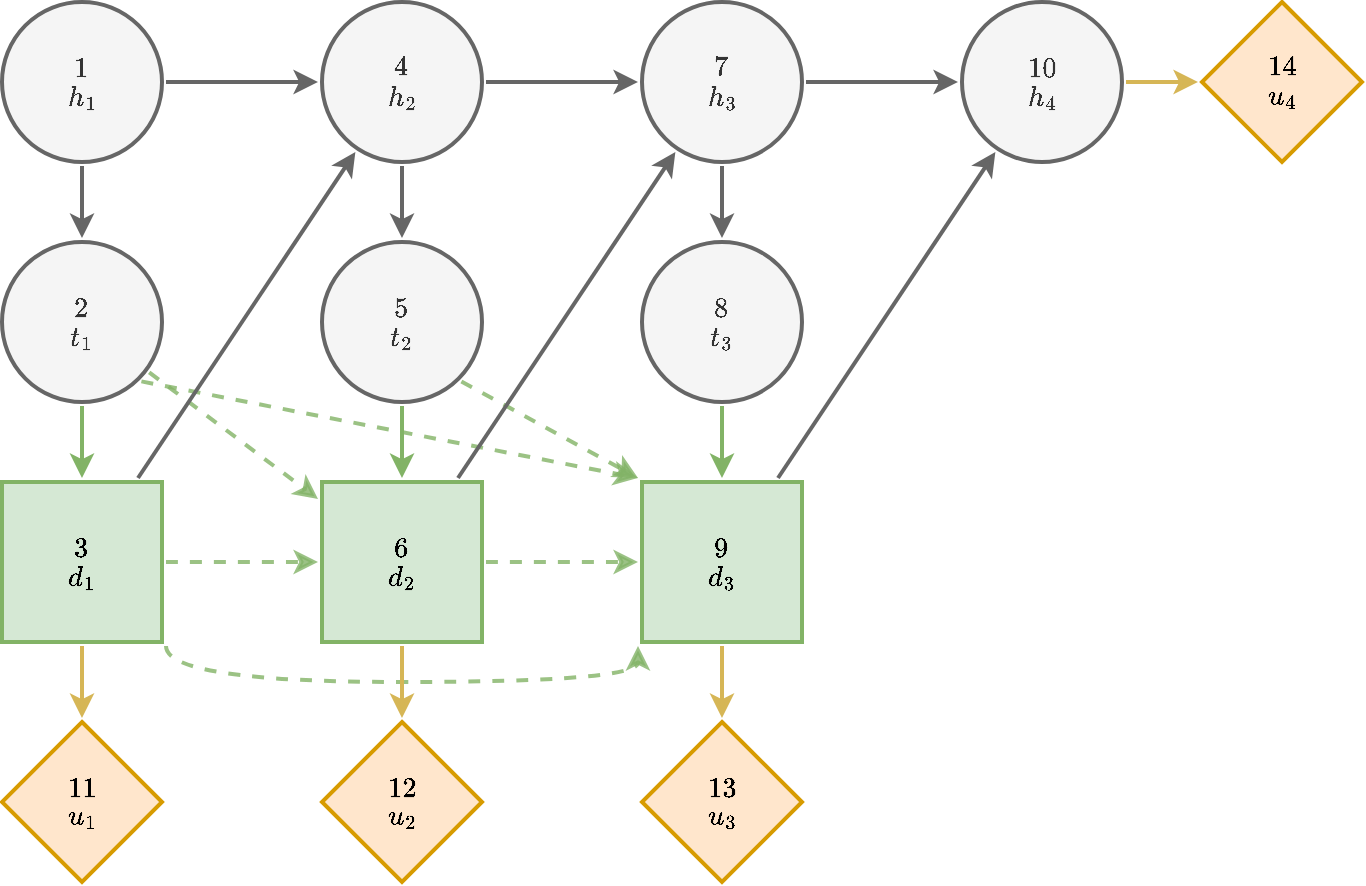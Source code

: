 <mxfile version="13.3.9" type="device"><diagram id="lBxmtTDQUs91-ZJzMR9x" name="Page-1"><mxGraphModel dx="1185" dy="734" grid="1" gridSize="10" guides="1" tooltips="1" connect="1" arrows="1" fold="1" page="1" pageScale="1" pageWidth="850" pageHeight="1100" math="1" shadow="0"><root><mxCell id="0"/><mxCell id="1" parent="0"/><mxCell id="7JQAHB_OFvZ4Ws6NVtLk-37" style="edgeStyle=orthogonalEdgeStyle;rounded=0;orthogonalLoop=1;jettySize=auto;html=1;curved=1;strokeWidth=2;fillColor=#f5f5f5;strokeColor=#666666;" parent="1" source="7JQAHB_OFvZ4Ws6NVtLk-39" target="7JQAHB_OFvZ4Ws6NVtLk-42" edge="1"><mxGeometry relative="1" as="geometry"/></mxCell><mxCell id="7JQAHB_OFvZ4Ws6NVtLk-38" style="edgeStyle=orthogonalEdgeStyle;rounded=0;orthogonalLoop=1;jettySize=auto;html=1;curved=1;strokeWidth=2;fillColor=#f5f5f5;strokeColor=#666666;" parent="1" source="7JQAHB_OFvZ4Ws6NVtLk-39" target="7JQAHB_OFvZ4Ws6NVtLk-52" edge="1"><mxGeometry relative="1" as="geometry"/></mxCell><mxCell id="7JQAHB_OFvZ4Ws6NVtLk-39" value="`1`&lt;br&gt;`h_1`" style="ellipse;whiteSpace=wrap;html=1;aspect=fixed;fillColor=#f5f5f5;strokeColor=#666666;fontColor=#333333;strokeWidth=2;perimeterSpacing=2;" parent="1" vertex="1"><mxGeometry x="40" y="80" width="80" height="80" as="geometry"/></mxCell><mxCell id="7JQAHB_OFvZ4Ws6NVtLk-40" style="edgeStyle=orthogonalEdgeStyle;rounded=0;orthogonalLoop=1;jettySize=auto;html=1;curved=1;strokeWidth=2;fillColor=#f5f5f5;strokeColor=#666666;" parent="1" source="7JQAHB_OFvZ4Ws6NVtLk-42" target="7JQAHB_OFvZ4Ws6NVtLk-45" edge="1"><mxGeometry relative="1" as="geometry"/></mxCell><mxCell id="7JQAHB_OFvZ4Ws6NVtLk-41" style="edgeStyle=orthogonalEdgeStyle;rounded=0;orthogonalLoop=1;jettySize=auto;html=1;curved=1;strokeWidth=2;fillColor=#f5f5f5;strokeColor=#666666;" parent="1" source="7JQAHB_OFvZ4Ws6NVtLk-42" target="7JQAHB_OFvZ4Ws6NVtLk-55" edge="1"><mxGeometry relative="1" as="geometry"/></mxCell><mxCell id="7JQAHB_OFvZ4Ws6NVtLk-42" value="&lt;div&gt;`4`&lt;/div&gt;&lt;div&gt;`h_2`&lt;br&gt;&lt;/div&gt;" style="ellipse;whiteSpace=wrap;html=1;aspect=fixed;fillColor=#f5f5f5;strokeColor=#666666;fontColor=#333333;strokeWidth=2;perimeterSpacing=2;" parent="1" vertex="1"><mxGeometry x="200" y="80" width="80" height="80" as="geometry"/></mxCell><mxCell id="7JQAHB_OFvZ4Ws6NVtLk-43" style="edgeStyle=orthogonalEdgeStyle;rounded=0;orthogonalLoop=1;jettySize=auto;html=1;curved=1;strokeWidth=2;fillColor=#f5f5f5;strokeColor=#666666;" parent="1" source="7JQAHB_OFvZ4Ws6NVtLk-45" target="7JQAHB_OFvZ4Ws6NVtLk-47" edge="1"><mxGeometry relative="1" as="geometry"/></mxCell><mxCell id="7JQAHB_OFvZ4Ws6NVtLk-44" style="edgeStyle=orthogonalEdgeStyle;rounded=0;orthogonalLoop=1;jettySize=auto;html=1;curved=1;strokeWidth=2;fillColor=#f5f5f5;strokeColor=#666666;" parent="1" source="7JQAHB_OFvZ4Ws6NVtLk-45" target="7JQAHB_OFvZ4Ws6NVtLk-57" edge="1"><mxGeometry relative="1" as="geometry"/></mxCell><mxCell id="7JQAHB_OFvZ4Ws6NVtLk-45" value="`7`&lt;br&gt;`h_3`" style="ellipse;whiteSpace=wrap;html=1;aspect=fixed;fillColor=#f5f5f5;strokeColor=#666666;fontColor=#333333;strokeWidth=2;perimeterSpacing=2;" parent="1" vertex="1"><mxGeometry x="360" y="80" width="80" height="80" as="geometry"/></mxCell><mxCell id="7JQAHB_OFvZ4Ws6NVtLk-46" style="edgeStyle=orthogonalEdgeStyle;rounded=0;orthogonalLoop=1;jettySize=auto;html=1;curved=1;strokeWidth=2;fillColor=#fff2cc;strokeColor=#d6b656;" parent="1" source="7JQAHB_OFvZ4Ws6NVtLk-47" target="7JQAHB_OFvZ4Ws6NVtLk-48" edge="1"><mxGeometry relative="1" as="geometry"/></mxCell><mxCell id="7JQAHB_OFvZ4Ws6NVtLk-47" value="`10`&lt;br&gt;`h_4`" style="ellipse;whiteSpace=wrap;html=1;aspect=fixed;fillColor=#f5f5f5;strokeColor=#666666;fontColor=#333333;strokeWidth=2;perimeterSpacing=2;" parent="1" vertex="1"><mxGeometry x="520" y="80" width="80" height="80" as="geometry"/></mxCell><mxCell id="7JQAHB_OFvZ4Ws6NVtLk-48" value="`14`&lt;br&gt;`u_4`" style="rhombus;whiteSpace=wrap;html=1;fontFamily=Helvetica;fontSize=12;align=center;strokeColor=#d79b00;fillColor=#ffe6cc;strokeWidth=2;perimeterSpacing=2;" parent="1" vertex="1"><mxGeometry x="640" y="80" width="80" height="80" as="geometry"/></mxCell><mxCell id="7JQAHB_OFvZ4Ws6NVtLk-49" style="edgeStyle=orthogonalEdgeStyle;rounded=0;orthogonalLoop=1;jettySize=auto;html=1;curved=1;strokeWidth=2;fillColor=#d5e8d4;strokeColor=#82b366;" parent="1" source="7JQAHB_OFvZ4Ws6NVtLk-52" target="7JQAHB_OFvZ4Ws6NVtLk-62" edge="1"><mxGeometry relative="1" as="geometry"/></mxCell><mxCell id="7JQAHB_OFvZ4Ws6NVtLk-51" style="edgeStyle=none;rounded=0;orthogonalLoop=1;jettySize=auto;html=1;exitX=1;exitY=1;exitDx=0;exitDy=0;entryX=0;entryY=0;entryDx=0;entryDy=0;dashed=1;fillColor=#d5e8d4;strokeColor=#82b366;strokeWidth=2;opacity=80;" parent="1" source="7JQAHB_OFvZ4Ws6NVtLk-52" target="7JQAHB_OFvZ4Ws6NVtLk-69" edge="1"><mxGeometry relative="1" as="geometry"/></mxCell><mxCell id="7JQAHB_OFvZ4Ws6NVtLk-129" style="edgeStyle=none;rounded=0;orthogonalLoop=1;jettySize=auto;html=1;fontSize=20;dashed=1;fillColor=#d5e8d4;strokeColor=#82b366;strokeWidth=2;opacity=80;" parent="1" source="7JQAHB_OFvZ4Ws6NVtLk-52" target="7JQAHB_OFvZ4Ws6NVtLk-66" edge="1"><mxGeometry relative="1" as="geometry"/></mxCell><mxCell id="7JQAHB_OFvZ4Ws6NVtLk-52" value="&lt;div&gt;`2`&lt;/div&gt;&lt;div&gt;`t_1`&lt;br&gt;&lt;/div&gt;" style="ellipse;whiteSpace=wrap;html=1;aspect=fixed;fillColor=#f5f5f5;strokeColor=#666666;fontColor=#333333;strokeWidth=2;perimeterSpacing=2;" parent="1" vertex="1"><mxGeometry x="40" y="200" width="80" height="80" as="geometry"/></mxCell><mxCell id="7JQAHB_OFvZ4Ws6NVtLk-53" style="edgeStyle=orthogonalEdgeStyle;rounded=0;orthogonalLoop=1;jettySize=auto;html=1;curved=1;strokeWidth=2;fillColor=#d5e8d4;strokeColor=#82b366;" parent="1" source="7JQAHB_OFvZ4Ws6NVtLk-55" target="7JQAHB_OFvZ4Ws6NVtLk-66" edge="1"><mxGeometry relative="1" as="geometry"/></mxCell><mxCell id="7JQAHB_OFvZ4Ws6NVtLk-54" style="edgeStyle=none;rounded=0;orthogonalLoop=1;jettySize=auto;html=1;exitX=1;exitY=1;exitDx=0;exitDy=0;entryX=0;entryY=0;entryDx=0;entryDy=0;dashed=1;fillColor=#d5e8d4;strokeColor=#82b366;strokeWidth=2;opacity=80;" parent="1" source="7JQAHB_OFvZ4Ws6NVtLk-55" target="7JQAHB_OFvZ4Ws6NVtLk-69" edge="1"><mxGeometry relative="1" as="geometry"/></mxCell><mxCell id="7JQAHB_OFvZ4Ws6NVtLk-55" value="&lt;div&gt;`5`&lt;/div&gt;&lt;div&gt;`t_2`&lt;/div&gt;" style="ellipse;whiteSpace=wrap;html=1;aspect=fixed;fillColor=#f5f5f5;strokeColor=#666666;fontColor=#333333;strokeWidth=2;perimeterSpacing=2;" parent="1" vertex="1"><mxGeometry x="200" y="200" width="80" height="80" as="geometry"/></mxCell><mxCell id="7JQAHB_OFvZ4Ws6NVtLk-56" style="edgeStyle=orthogonalEdgeStyle;rounded=0;orthogonalLoop=1;jettySize=auto;html=1;curved=1;strokeWidth=2;fillColor=#d5e8d4;strokeColor=#82b366;" parent="1" source="7JQAHB_OFvZ4Ws6NVtLk-57" target="7JQAHB_OFvZ4Ws6NVtLk-69" edge="1"><mxGeometry relative="1" as="geometry"/></mxCell><mxCell id="7JQAHB_OFvZ4Ws6NVtLk-57" value="`8`&lt;br&gt;`t_3`" style="ellipse;whiteSpace=wrap;html=1;aspect=fixed;fillColor=#f5f5f5;strokeColor=#666666;fontColor=#333333;strokeWidth=2;perimeterSpacing=2;" parent="1" vertex="1"><mxGeometry x="360" y="200" width="80" height="80" as="geometry"/></mxCell><mxCell id="7JQAHB_OFvZ4Ws6NVtLk-58" style="edgeStyle=orthogonalEdgeStyle;rounded=0;orthogonalLoop=1;jettySize=auto;html=1;curved=1;strokeWidth=2;fillColor=#fff2cc;strokeColor=#d6b656;" parent="1" source="7JQAHB_OFvZ4Ws6NVtLk-62" target="7JQAHB_OFvZ4Ws6NVtLk-70" edge="1"><mxGeometry relative="1" as="geometry"/></mxCell><mxCell id="7JQAHB_OFvZ4Ws6NVtLk-59" style="edgeStyle=orthogonalEdgeStyle;curved=1;rounded=0;orthogonalLoop=1;jettySize=auto;html=1;dashed=1;fillColor=#d5e8d4;strokeColor=#82b366;strokeWidth=2;opacity=80;" parent="1" source="7JQAHB_OFvZ4Ws6NVtLk-62" target="7JQAHB_OFvZ4Ws6NVtLk-66" edge="1"><mxGeometry relative="1" as="geometry"/></mxCell><mxCell id="7JQAHB_OFvZ4Ws6NVtLk-61" style="edgeStyle=orthogonalEdgeStyle;rounded=0;orthogonalLoop=1;jettySize=auto;html=1;exitX=1;exitY=1;exitDx=0;exitDy=0;entryX=0;entryY=1;entryDx=0;entryDy=0;curved=1;dashed=1;fillColor=#d5e8d4;strokeColor=#82b366;strokeWidth=2;opacity=80;" parent="1" source="7JQAHB_OFvZ4Ws6NVtLk-62" target="7JQAHB_OFvZ4Ws6NVtLk-69" edge="1"><mxGeometry relative="1" as="geometry"><Array as="points"><mxPoint x="122" y="420"/><mxPoint x="358" y="420"/></Array></mxGeometry></mxCell><mxCell id="7JQAHB_OFvZ4Ws6NVtLk-126" style="edgeStyle=none;rounded=0;orthogonalLoop=1;jettySize=auto;html=1;fontSize=20;strokeWidth=2;fillColor=#f5f5f5;strokeColor=#666666;" parent="1" source="7JQAHB_OFvZ4Ws6NVtLk-62" target="7JQAHB_OFvZ4Ws6NVtLk-42" edge="1"><mxGeometry relative="1" as="geometry"/></mxCell><mxCell id="7JQAHB_OFvZ4Ws6NVtLk-62" value="`3`&lt;br&gt;`d_1`" style="whiteSpace=wrap;html=1;aspect=fixed;fontFamily=Helvetica;fontSize=12;fontColor=#000000;align=center;strokeColor=#82b366;fillColor=#d5e8d4;strokeWidth=2;perimeterSpacing=2;" parent="1" vertex="1"><mxGeometry x="40" y="320" width="80" height="80" as="geometry"/></mxCell><mxCell id="7JQAHB_OFvZ4Ws6NVtLk-63" style="edgeStyle=orthogonalEdgeStyle;rounded=0;orthogonalLoop=1;jettySize=auto;html=1;curved=1;strokeWidth=2;fillColor=#fff2cc;strokeColor=#d6b656;" parent="1" source="7JQAHB_OFvZ4Ws6NVtLk-66" target="7JQAHB_OFvZ4Ws6NVtLk-71" edge="1"><mxGeometry relative="1" as="geometry"/></mxCell><mxCell id="7JQAHB_OFvZ4Ws6NVtLk-64" style="edgeStyle=orthogonalEdgeStyle;curved=1;rounded=0;orthogonalLoop=1;jettySize=auto;html=1;dashed=1;fillColor=#d5e8d4;strokeColor=#82b366;strokeWidth=2;opacity=80;" parent="1" source="7JQAHB_OFvZ4Ws6NVtLk-66" target="7JQAHB_OFvZ4Ws6NVtLk-69" edge="1"><mxGeometry relative="1" as="geometry"/></mxCell><mxCell id="7JQAHB_OFvZ4Ws6NVtLk-127" style="edgeStyle=none;rounded=0;orthogonalLoop=1;jettySize=auto;html=1;fontSize=20;strokeWidth=2;fillColor=#f5f5f5;strokeColor=#666666;" parent="1" source="7JQAHB_OFvZ4Ws6NVtLk-66" target="7JQAHB_OFvZ4Ws6NVtLk-45" edge="1"><mxGeometry relative="1" as="geometry"/></mxCell><mxCell id="7JQAHB_OFvZ4Ws6NVtLk-66" value="&lt;div&gt;`6`&lt;/div&gt;&lt;div&gt;`d_2`&lt;br&gt;&lt;/div&gt;" style="whiteSpace=wrap;html=1;aspect=fixed;fontFamily=Helvetica;fontSize=12;fontColor=#000000;align=center;strokeColor=#82b366;fillColor=#d5e8d4;strokeWidth=2;perimeterSpacing=2;" parent="1" vertex="1"><mxGeometry x="200" y="320" width="80" height="80" as="geometry"/></mxCell><mxCell id="7JQAHB_OFvZ4Ws6NVtLk-67" style="edgeStyle=orthogonalEdgeStyle;rounded=0;orthogonalLoop=1;jettySize=auto;html=1;curved=1;strokeWidth=2;fillColor=#fff2cc;strokeColor=#d6b656;" parent="1" source="7JQAHB_OFvZ4Ws6NVtLk-69" target="7JQAHB_OFvZ4Ws6NVtLk-72" edge="1"><mxGeometry relative="1" as="geometry"/></mxCell><mxCell id="7JQAHB_OFvZ4Ws6NVtLk-128" style="edgeStyle=none;rounded=0;orthogonalLoop=1;jettySize=auto;html=1;fontSize=20;strokeWidth=2;fillColor=#f5f5f5;strokeColor=#666666;" parent="1" source="7JQAHB_OFvZ4Ws6NVtLk-69" target="7JQAHB_OFvZ4Ws6NVtLk-47" edge="1"><mxGeometry relative="1" as="geometry"/></mxCell><mxCell id="7JQAHB_OFvZ4Ws6NVtLk-69" value="`9`&lt;br&gt;`d_3`" style="whiteSpace=wrap;html=1;aspect=fixed;fontFamily=Helvetica;fontSize=12;fontColor=#000000;align=center;strokeColor=#82b366;fillColor=#d5e8d4;strokeWidth=2;perimeterSpacing=2;" parent="1" vertex="1"><mxGeometry x="360" y="320" width="80" height="80" as="geometry"/></mxCell><mxCell id="7JQAHB_OFvZ4Ws6NVtLk-70" value="`11`&lt;br&gt;`u_1`" style="rhombus;whiteSpace=wrap;html=1;fontFamily=Helvetica;fontSize=12;fontColor=#000000;align=center;strokeColor=#d79b00;fillColor=#ffe6cc;strokeWidth=2;perimeterSpacing=2;" parent="1" vertex="1"><mxGeometry x="40" y="440" width="80" height="80" as="geometry"/></mxCell><mxCell id="7JQAHB_OFvZ4Ws6NVtLk-71" value="&lt;div&gt;`12`&lt;/div&gt;&lt;div&gt;`u_2`&lt;br&gt;&lt;/div&gt;" style="rhombus;whiteSpace=wrap;html=1;fontFamily=Helvetica;fontSize=12;fontColor=#000000;align=center;strokeColor=#d79b00;fillColor=#ffe6cc;strokeWidth=2;perimeterSpacing=2;" parent="1" vertex="1"><mxGeometry x="200" y="440" width="80" height="80" as="geometry"/></mxCell><mxCell id="7JQAHB_OFvZ4Ws6NVtLk-72" value="`13`&lt;br&gt;`u_3`" style="rhombus;whiteSpace=wrap;html=1;fontFamily=Helvetica;fontSize=12;fontColor=#000000;align=center;strokeColor=#d79b00;fillColor=#ffe6cc;strokeWidth=2;perimeterSpacing=2;" parent="1" vertex="1"><mxGeometry x="360" y="440" width="80" height="80" as="geometry"/></mxCell></root></mxGraphModel></diagram></mxfile>